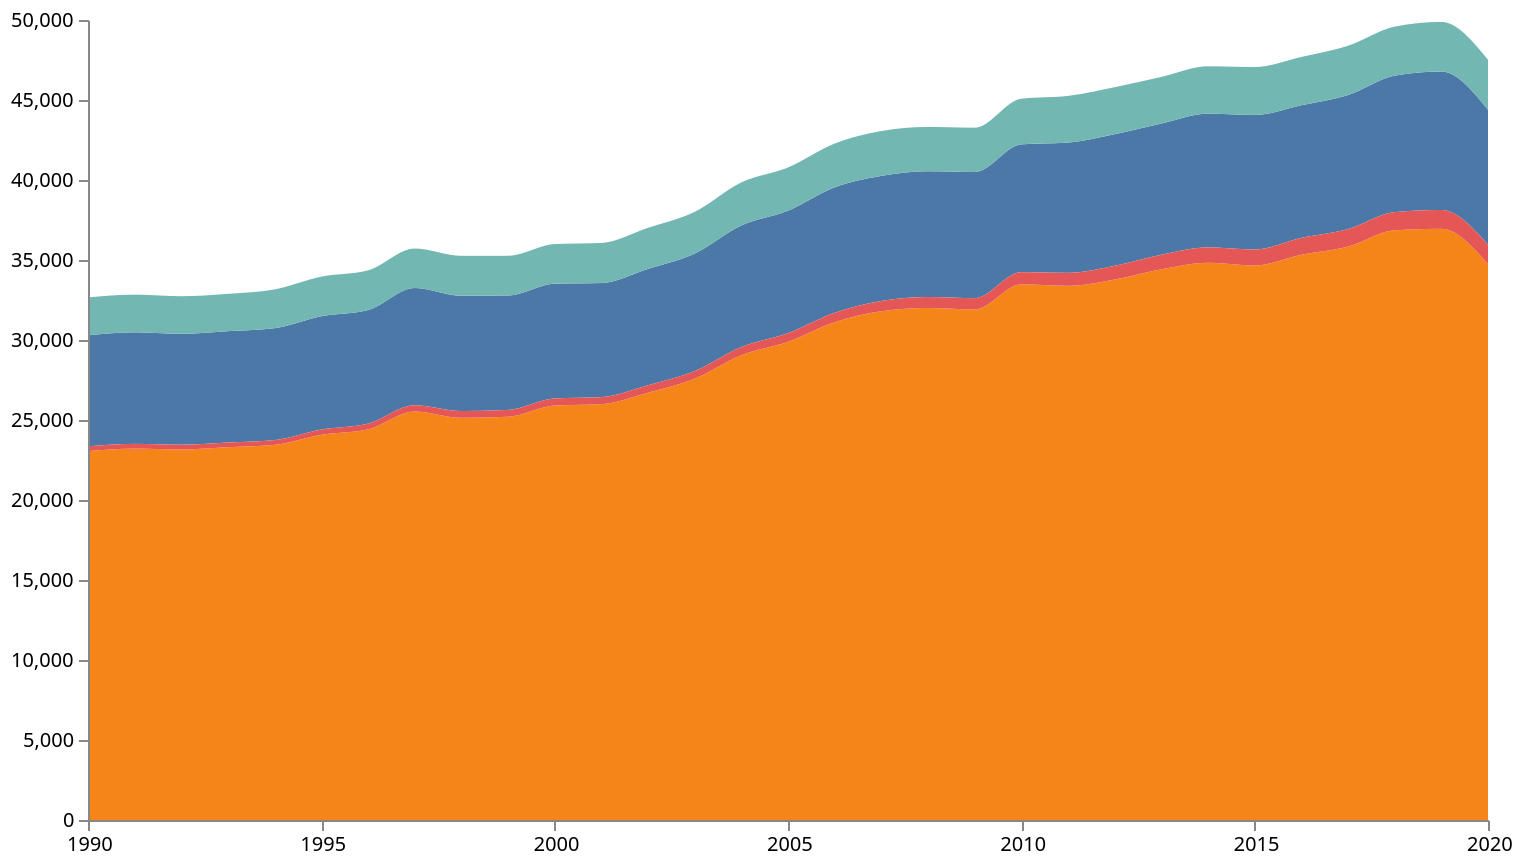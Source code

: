 {
  "$schema": "https://vega.github.io/schema/vega/v5.json",
  "width": 700,
  "height": 400,
  "padding": 5,
  "data": [
    {
      "name": "table",
      "values": [
        {"x": 1990, "y": 6936.68, "c": "Methane"},
        {"x": 1991, "y": 6972.61, "c": "Methane"},
        {"x": 1992, "y": 6932.75, "c": "Methane"},
        {"x": 1993, "y": 6958.63, "c": "Methane"},
        {"x": 1994, "y": 6996.12, "c": "Methane"},
        {"x": 1995, "y": 7080.75, "c": "Methane"},
        {"x": 1996, "y": 7097.47, "c": "Methane"},
        {"x": 1997, "y": 7328.28, "c": "Methane"},
        {"x": 1998, "y": 7204.1, "c": "Methane"},
        {"x": 1999, "y": 7150.24, "c": "Methane"},
        {"x": 2000, "y": 7173.64, "c": "Methane"},
        {"x": 2001, "y": 7129.96, "c": "Methane"},
        {"x": 2002, "y": 7270.7, "c": "Methane"},
        {"x": 2003, "y": 7344.2, "c": "Methane"},
        {"x": 2004, "y": 7597.86, "c": "Methane"},
        {"x": 2005, "y": 7655.39, "c": "Methane"},
        {"x": 2006, "y": 7840.96, "c": "Methane"},
        {"x": 2007, "y": 7817.43, "c": "Methane"},
        {"x": 2008, "y": 7860.49, "c": "Methane"},
        {"x": 2009, "y": 7884.34, "c": "Methane"},
        {"x": 2010, "y": 7986.74, "c": "Methane"},
        {"x": 2011, "y": 8142.05, "c": "Methane"},
        {"x": 2012, "y": 8226.45, "c": "Methane"},
        {"x": 2013, "y": 8203.1, "c": "Methane"},
        {"x": 2014, "y": 8358.29, "c": "Methane"},
        {"x": 2015, "y": 8406.97, "c": "Methane"},
        {"x": 2016, "y": 8290.55, "c": "Methane"},
        {"x": 2017, "y": 8377.51, "c": "Methane"},
        {"x": 2018, "y": 8528.19, "c": "Methane"},
        {"x": 2019, "y": 8654.75, "c": "Methane"},
        {"x": 2020, "y": 8428.66, "c": "Methane"},
        {"x": 1990, "y": 23054.21, "c": "Carbon Dioxide"},
        {"x": 1991, "y": 23210.66, "c": "Carbon Dioxide"},
        {"x": 1992, "y": 23160.21, "c": "Carbon Dioxide"},
        {"x": 1993, "y": 23302.43, "c": "Carbon Dioxide"},
        {"x": 1994, "y": 23447.16, "c": "Carbon Dioxide"},
        {"x": 1995, "y": 24075.08, "c": "Carbon Dioxide"},
        {"x": 1996, "y": 24415.14, "c": "Carbon Dioxide"},
        {"x": 1997, "y": 25528.62, "c": "Carbon Dioxide"},
        {"x": 1998, "y": 25135.56, "c": "Carbon Dioxide"},
        {"x": 1999, "y": 25204.1, "c": "Carbon Dioxide"},
        {"x": 2000, "y": 25901.81, "c": "Carbon Dioxide"},
        {"x": 2001, "y": 25988.6, "c": "Carbon Dioxide"},
        {"x": 2002, "y": 26706.93, "c": "Carbon Dioxide"},
        {"x": 2003, "y": 27579.09, "c": "Carbon Dioxide"},
        {"x": 2004, "y": 29050.2, "c": "Carbon Dioxide"},
        {"x": 2005, "y": 29884.64, "c": "Carbon Dioxide"},
        {"x": 2006, "y": 31114.92, "c": "Carbon Dioxide"},
        {"x": 2007, "y": 31798.65, "c": "Carbon Dioxide"},
        {"x": 2008, "y": 32001.8, "c": "Carbon Dioxide"},
        {"x": 2009, "y": 31910.11, "c": "Carbon Dioxide"},
        {"x": 2010, "y": 33478.09, "c": "Carbon Dioxide"},
        {"x": 2011, "y": 33386.21, "c": "Carbon Dioxide"},
        {"x": 2012, "y": 33776.66, "c": "Carbon Dioxide"},
        {"x": 2013, "y": 34418.74, "c": "Carbon Dioxide"},
        {"x": 2014, "y": 34824.6, "c": "Carbon Dioxide"},
        {"x": 2015, "y": 34657.09, "c": "Carbon Dioxide"},
        {"x": 2016, "y": 35327.54, "c": "Carbon Dioxide"},
        {"x": 2017, "y": 35836.11, "c": "Carbon Dioxide"},
        {"x": 2018, "y": 36855.48, "c": "Carbon Dioxide"},
        {"x": 2019, "y": 36948.97, "c": "Carbon Dioxide"},
        {"x": 2020, "y": 34739.12, "c": "Carbon Dioxide"},
        {"x": 1990, "y": 302.21, "c": "Fluorinated gases"},
        {"x": 1991, "y": 297.51, "c": "Fluorinated gases"},
        {"x": 1992, "y": 294.57, "c": "Fluorinated gases"},
        {"x": 1993, "y": 290.55, "c": "Fluorinated gases"},
        {"x": 1994, "y": 297.94, "c": "Fluorinated gases"},
        {"x": 1995, "y": 329.36, "c": "Fluorinated gases"},
        {"x": 1996, "y": 359.05, "c": "Fluorinated gases"},
        {"x": 1997, "y": 391.61, "c": "Fluorinated gases"},
        {"x": 1998, "y": 424.94, "c": "Fluorinated gases"},
        {"x": 1999, "y": 426.78, "c": "Fluorinated gases"},
        {"x": 2000, "y": 443.72, "c": "Fluorinated gases"},
        {"x": 2001, "y": 441.58, "c": "Fluorinated gases"},
        {"x": 2002, "y": 467.43, "c": "Fluorinated gases"},
        {"x": 2003, "y": 477.72, "c": "Fluorinated gases"},
        {"x": 2004, "y": 511.84, "c": "Fluorinated gases"},
        {"x": 2005, "y": 541.91, "c": "Fluorinated gases"},
        {"x": 2006, "y": 587.2, "c": "Fluorinated gases"},
        {"x": 2007, "y": 641.45, "c": "Fluorinated gases"},
        {"x": 2008, "y": 684.64, "c": "Fluorinated gases"},
        {"x": 2009, "y": 705.57, "c": "Fluorinated gases"},
        {"x": 2010, "y": 762.28, "c": "Fluorinated gases"},
        {"x": 2011, "y": 812.31, "c": "Fluorinated gases"},
        {"x": 2012, "y": 861.06, "c": "Fluorinated gases"},
        {"x": 2013, "y": 908.93, "c": "Fluorinated gases"},
        {"x": 2014, "y": 962.57, "c": "Fluorinated gases"},
        {"x": 2015, "y": 1000.64, "c": "Fluorinated gases"},
        {"x": 2016, "y": 1053.6, "c": "Fluorinated gases"},
        {"x": 2017, "y": 1094.87, "c": "Fluorinated gases"},
        {"x": 2018, "y": 1136.14, "c": "Fluorinated gases"},
        {"x": 2019, "y": 1177.41, "c": "Fluorinated gases"},
        {"x": 2020, "y": 1218.67, "c": "Fluorinated gases"},
        {"x": 1990, "y": 2368.32, "c": "Nitrous Oxide"},
        {"x": 1991, "y": 2354.73, "c": "Nitrous Oxide"},
        {"x": 1992, "y": 2348.68, "c": "Nitrous Oxide"},
        {"x": 1993, "y": 2332.57, "c": "Nitrous Oxide"},
        {"x": 1994, "y": 2421.53, "c": "Nitrous Oxide"},
        {"x": 1995, "y": 2475.69, "c": "Nitrous Oxide"},
        {"x": 1996, "y": 2479.34, "c": "Nitrous Oxide"},
        {"x": 1997, "y": 2466.49, "c": "Nitrous Oxide"},
        {"x": 1998, "y": 2496.63, "c": "Nitrous Oxide"},
        {"x": 1999, "y": 2483.51, "c": "Nitrous Oxide"},
        {"x": 2000, "y": 2475.74, "c": "Nitrous Oxide"},
        {"x": 2001, "y": 2506.68, "c": "Nitrous Oxide"},
        {"x": 2002, "y": 2567.67, "c": "Nitrous Oxide"},
        {"x": 2003, "y": 2608.23, "c": "Nitrous Oxide"},
        {"x": 2004, "y": 2689.61, "c": "Nitrous Oxide"},
        {"x": 2005, "y": 2702.48, "c": "Nitrous Oxide"},
        {"x": 2006, "y": 2735.1, "c": "Nitrous Oxide"},
        {"x": 2007, "y": 2803.84, "c": "Nitrous Oxide"},
        {"x": 2008, "y": 2769.83, "c": "Nitrous Oxide"},
        {"x": 2009, "y": 2770.11, "c": "Nitrous Oxide"},
        {"x": 2010, "y": 2853.5, "c": "Nitrous Oxide"},
        {"x": 2011, "y": 2915.9, "c": "Nitrous Oxide"},
        {"x": 2012, "y": 2936, "c": "Nitrous Oxide"},
        {"x": 2013, "y": 2912.82, "c": "Nitrous Oxide"},
        {"x": 2014, "y": 2961.01, "c": "Nitrous Oxide"},
        {"x": 2015, "y": 2995.08, "c": "Nitrous Oxide"},
        {"x": 2016, "y": 3020.14, "c": "Nitrous Oxide"},
        {"x": 2017, "y": 3082.43, "c": "Nitrous Oxide"},
        {"x": 2018, "y": 3066.1, "c": "Nitrous Oxide"},
        {"x": 2019, "y": 3099.48, "c": "Nitrous Oxide"},
        {"x": 2020, "y": 3126.7, "c": "Nitrous Oxide"}
      ],
      "transform": [
        {
          "type": "stack",
          "groupby": ["x"],
          "sort": {"field": "c"},
          "field": "y"
        }
      ]
    }
  ],
  "scales": [
    {
      "name": "x",
      "type": "point",
      "range": "width",
      "domain": {"data": "table", "field": "x"}
    },
    {
      "name": "y",
      "type": "linear",
      "range": "height",
      "nice": true,
      "zero": true,
      "domain": {"data": "table", "field": "y1"}
    },
    {
      "name": "color",
      "type": "ordinal",
      "range": "category",
      "domain": {"data": "table", "field": "c"}
    }
  ],
  "axes": [
    {
      "orient": "bottom",
      "scale": "x",
      "zindex": 1,
      "values": [1990, 1995, 2000, 2005, 2010, 2015, 2020]
    },
    {"orient": "left", "scale": "y", "zindex": 1}
  ],
  "marks": [
    {
      "type": "group",
      "from": {"facet": {"name": "series", "data": "table", "groupby": "c"}},
      "marks": [
        {
          "type": "area",
          "from": {"data": "series"},
          "encode": {
            "enter": {
              "interpolate": {"value": "monotone"},
              "x": {"scale": "x", "field": "x"},
              "y": {"scale": "y", "field": "y0"},
              "y2": {"scale": "y", "field": "y1"},
              "fill": {"scale": "color", "field": "c"},
              "tooltip": {
                "signal": "{title: datum.c + '' , 'Year': datum.x, 'Emission':datum.y }"
              }
            },
            "update": {"fillOpacity": {"value": 1}},
            "hover": {"fillOpacity": {"value": 0.5}}
          }
        }
      ]
    }
  ]
}